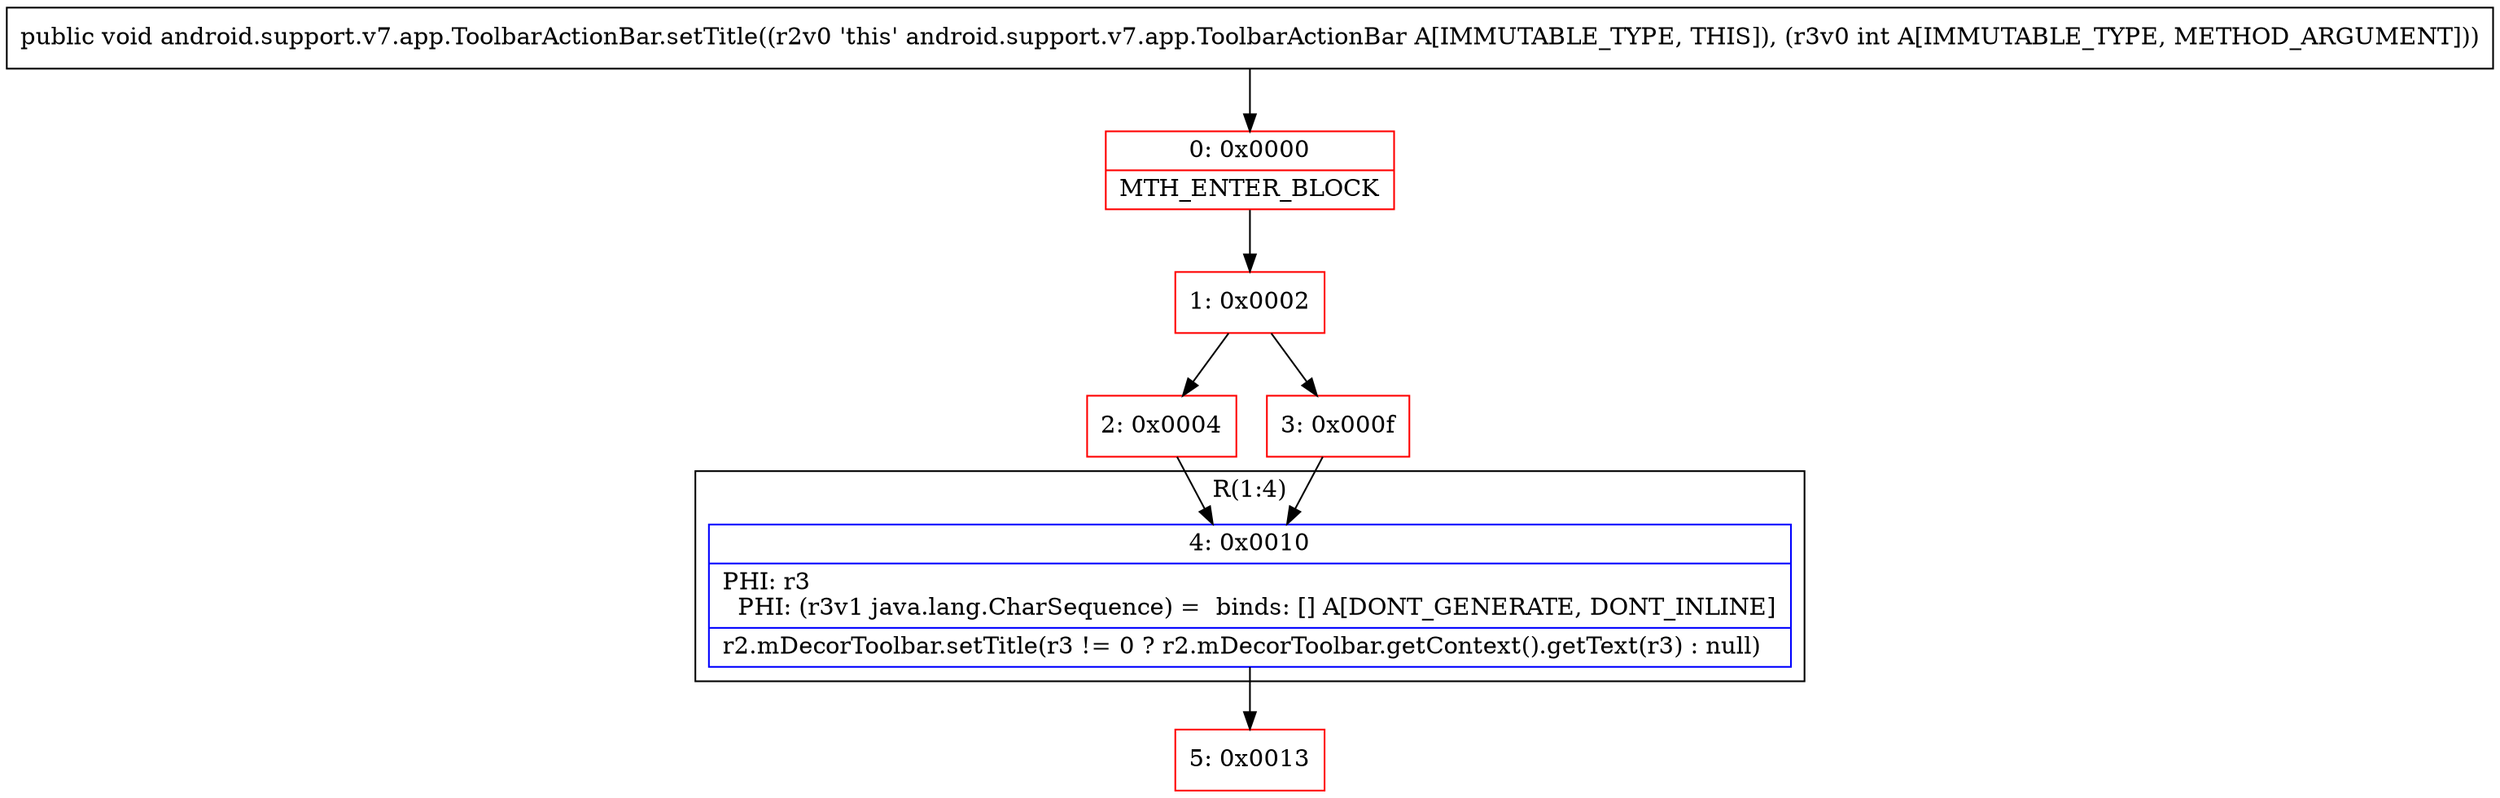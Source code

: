 digraph "CFG forandroid.support.v7.app.ToolbarActionBar.setTitle(I)V" {
subgraph cluster_Region_1047861689 {
label = "R(1:4)";
node [shape=record,color=blue];
Node_4 [shape=record,label="{4\:\ 0x0010|PHI: r3 \l  PHI: (r3v1 java.lang.CharSequence) =  binds: [] A[DONT_GENERATE, DONT_INLINE]\l|r2.mDecorToolbar.setTitle(r3 != 0 ? r2.mDecorToolbar.getContext().getText(r3) : null)\l}"];
}
Node_0 [shape=record,color=red,label="{0\:\ 0x0000|MTH_ENTER_BLOCK\l}"];
Node_1 [shape=record,color=red,label="{1\:\ 0x0002}"];
Node_2 [shape=record,color=red,label="{2\:\ 0x0004}"];
Node_3 [shape=record,color=red,label="{3\:\ 0x000f}"];
Node_5 [shape=record,color=red,label="{5\:\ 0x0013}"];
MethodNode[shape=record,label="{public void android.support.v7.app.ToolbarActionBar.setTitle((r2v0 'this' android.support.v7.app.ToolbarActionBar A[IMMUTABLE_TYPE, THIS]), (r3v0 int A[IMMUTABLE_TYPE, METHOD_ARGUMENT])) }"];
MethodNode -> Node_0;
Node_4 -> Node_5;
Node_0 -> Node_1;
Node_1 -> Node_2;
Node_1 -> Node_3;
Node_2 -> Node_4;
Node_3 -> Node_4;
}

